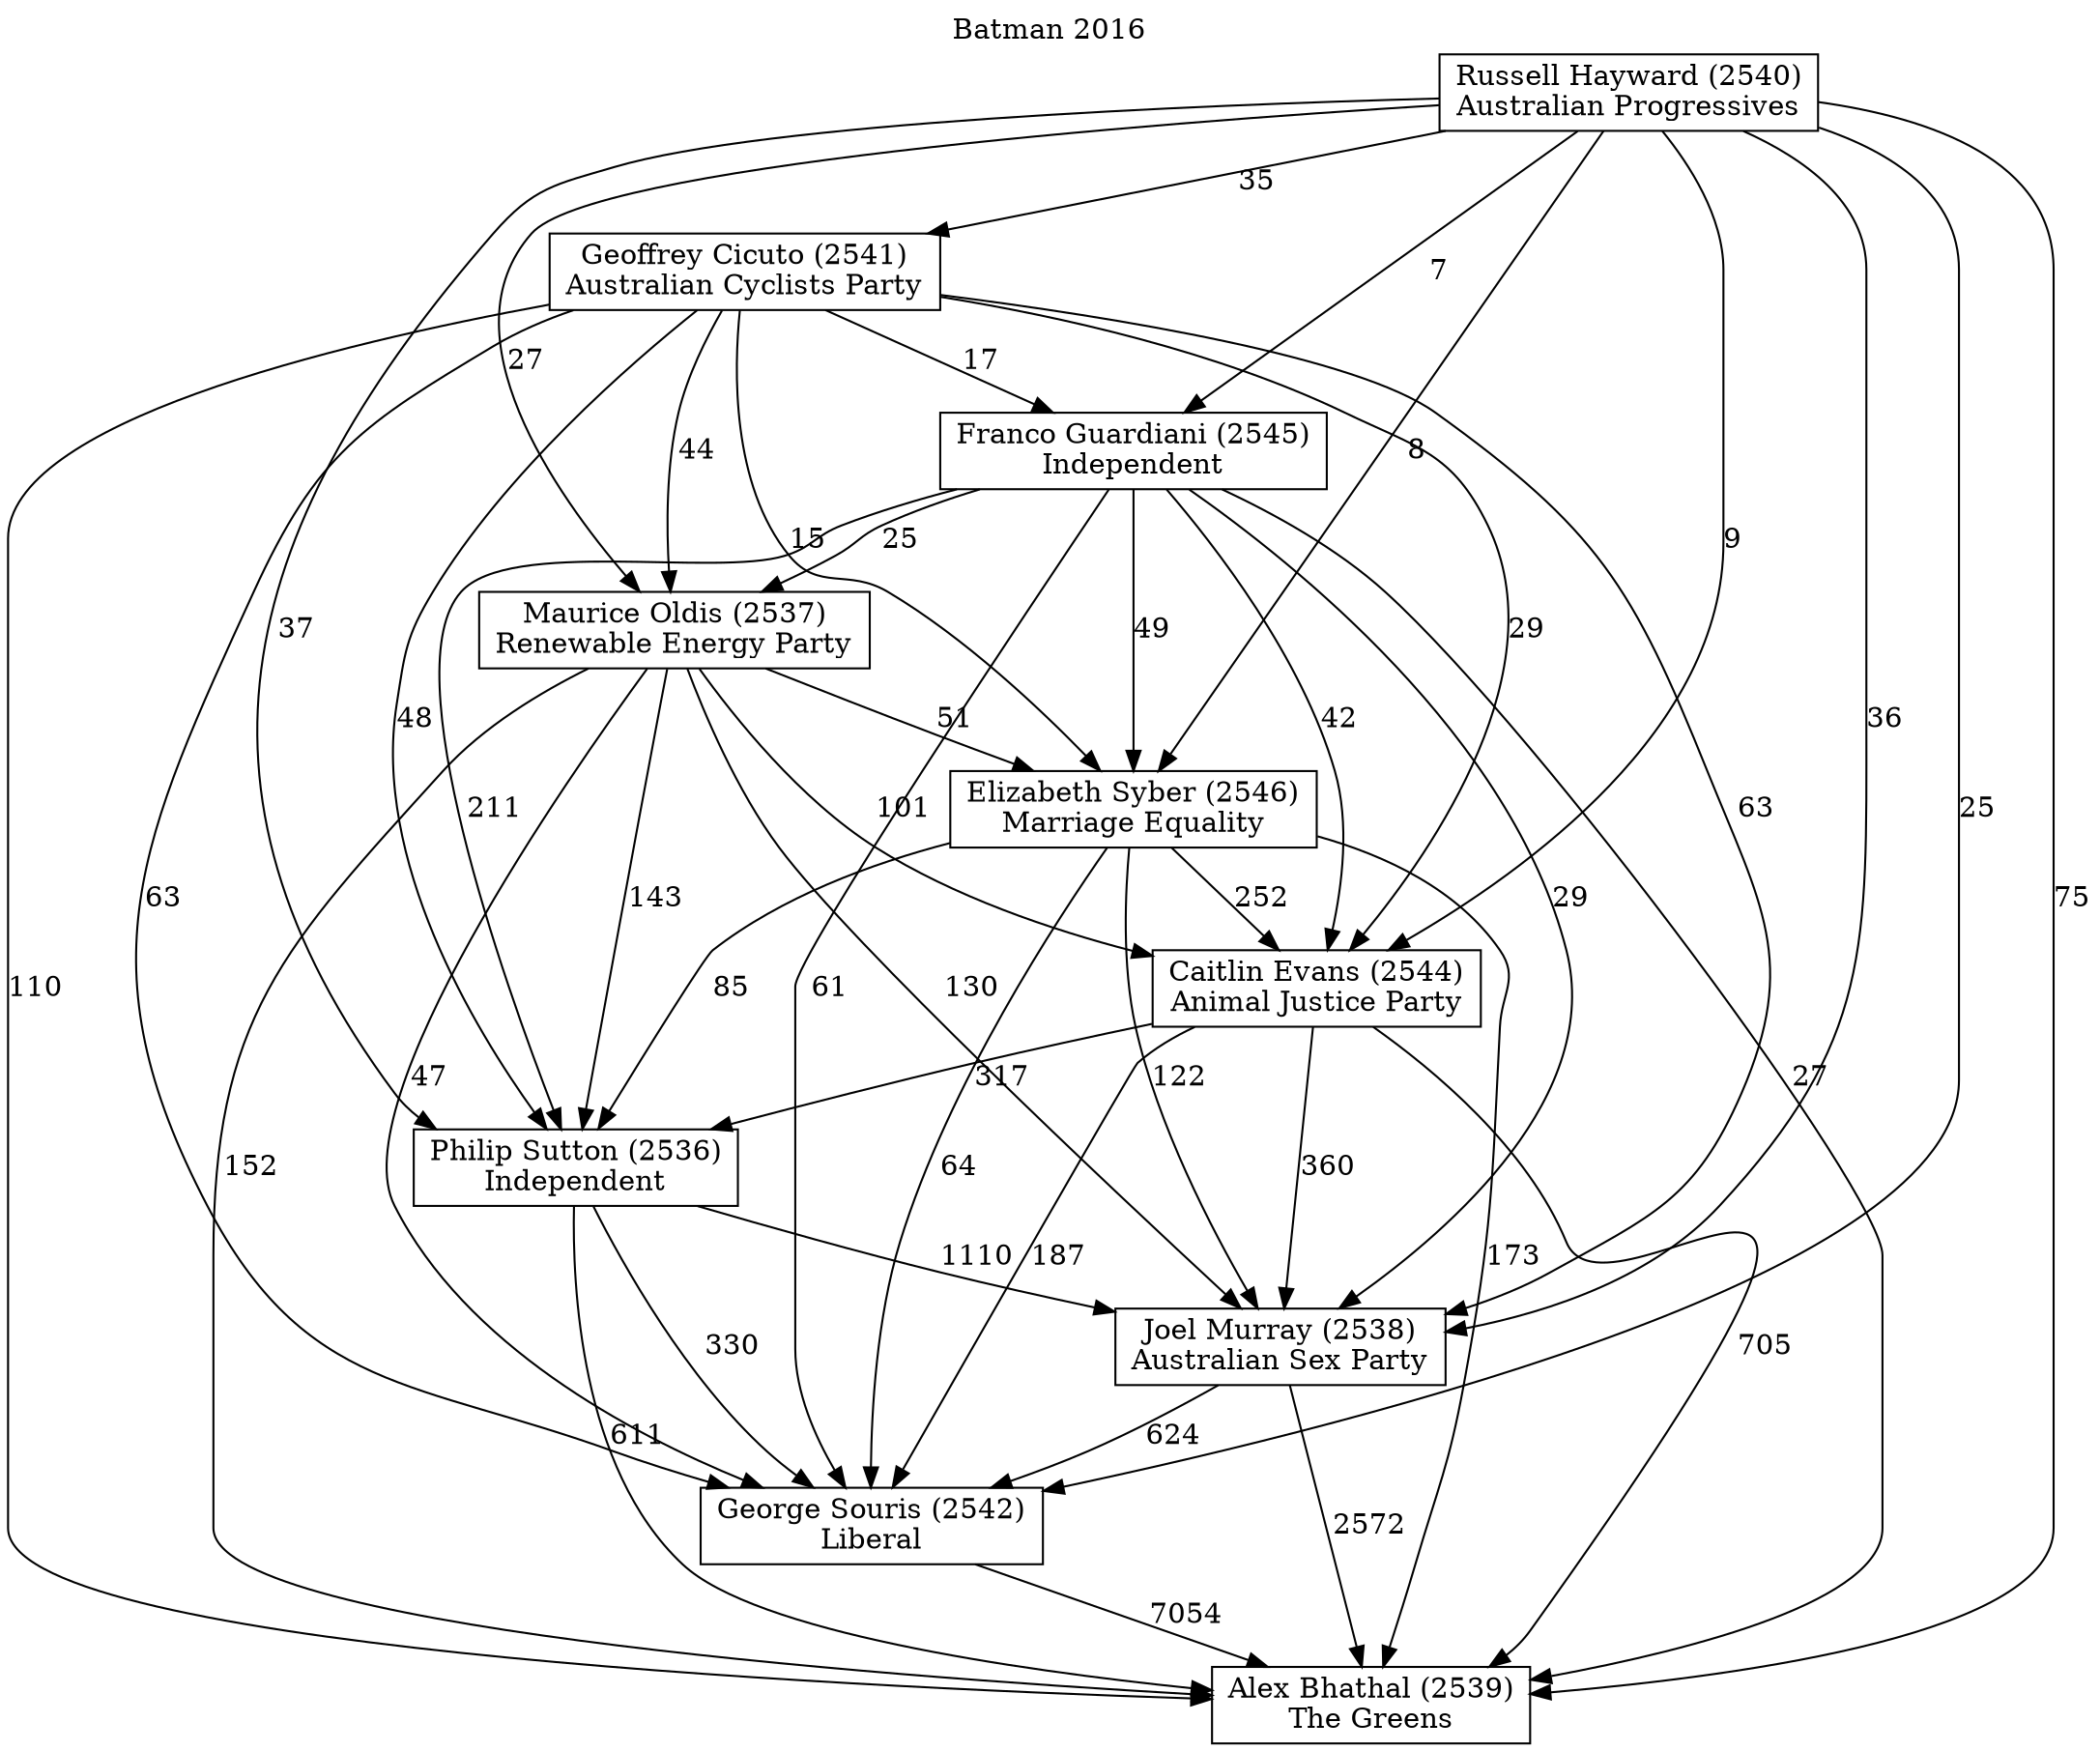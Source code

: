 // House preference flow
digraph "Alex Bhathal (2539)_Batman_2016" {
	graph [label="Batman 2016" labelloc=t mclimit=10]
	node [shape=box]
	"Joel Murray (2538)" [label="Joel Murray (2538)
Australian Sex Party"]
	"Elizabeth Syber (2546)" [label="Elizabeth Syber (2546)
Marriage Equality"]
	"Alex Bhathal (2539)" [label="Alex Bhathal (2539)
The Greens"]
	"George Souris (2542)" [label="George Souris (2542)
Liberal"]
	"Caitlin Evans (2544)" [label="Caitlin Evans (2544)
Animal Justice Party"]
	"Geoffrey Cicuto (2541)" [label="Geoffrey Cicuto (2541)
Australian Cyclists Party"]
	"Philip Sutton (2536)" [label="Philip Sutton (2536)
Independent"]
	"Franco Guardiani (2545)" [label="Franco Guardiani (2545)
Independent"]
	"Maurice Oldis (2537)" [label="Maurice Oldis (2537)
Renewable Energy Party"]
	"Russell Hayward (2540)" [label="Russell Hayward (2540)
Australian Progressives"]
	"Caitlin Evans (2544)" -> "George Souris (2542)" [label=187]
	"Elizabeth Syber (2546)" -> "Joel Murray (2538)" [label=122]
	"Maurice Oldis (2537)" -> "Elizabeth Syber (2546)" [label=51]
	"Geoffrey Cicuto (2541)" -> "Maurice Oldis (2537)" [label=44]
	"Caitlin Evans (2544)" -> "Philip Sutton (2536)" [label=317]
	"Philip Sutton (2536)" -> "George Souris (2542)" [label=330]
	"Geoffrey Cicuto (2541)" -> "Philip Sutton (2536)" [label=48]
	"Russell Hayward (2540)" -> "Caitlin Evans (2544)" [label=9]
	"Maurice Oldis (2537)" -> "Philip Sutton (2536)" [label=143]
	"Joel Murray (2538)" -> "Alex Bhathal (2539)" [label=2572]
	"Franco Guardiani (2545)" -> "Caitlin Evans (2544)" [label=42]
	"Franco Guardiani (2545)" -> "Elizabeth Syber (2546)" [label=49]
	"Russell Hayward (2540)" -> "George Souris (2542)" [label=25]
	"Joel Murray (2538)" -> "George Souris (2542)" [label=624]
	"Elizabeth Syber (2546)" -> "Alex Bhathal (2539)" [label=173]
	"Franco Guardiani (2545)" -> "Maurice Oldis (2537)" [label=25]
	"Franco Guardiani (2545)" -> "Alex Bhathal (2539)" [label=27]
	"George Souris (2542)" -> "Alex Bhathal (2539)" [label=7054]
	"Russell Hayward (2540)" -> "Maurice Oldis (2537)" [label=27]
	"Elizabeth Syber (2546)" -> "Philip Sutton (2536)" [label=85]
	"Philip Sutton (2536)" -> "Joel Murray (2538)" [label=1110]
	"Maurice Oldis (2537)" -> "George Souris (2542)" [label=47]
	"Elizabeth Syber (2546)" -> "Caitlin Evans (2544)" [label=252]
	"Geoffrey Cicuto (2541)" -> "Franco Guardiani (2545)" [label=17]
	"Russell Hayward (2540)" -> "Alex Bhathal (2539)" [label=75]
	"Maurice Oldis (2537)" -> "Alex Bhathal (2539)" [label=152]
	"Philip Sutton (2536)" -> "Alex Bhathal (2539)" [label=611]
	"Elizabeth Syber (2546)" -> "George Souris (2542)" [label=64]
	"Franco Guardiani (2545)" -> "Joel Murray (2538)" [label=29]
	"Geoffrey Cicuto (2541)" -> "Elizabeth Syber (2546)" [label=15]
	"Maurice Oldis (2537)" -> "Joel Murray (2538)" [label=130]
	"Russell Hayward (2540)" -> "Franco Guardiani (2545)" [label=7]
	"Geoffrey Cicuto (2541)" -> "George Souris (2542)" [label=63]
	"Geoffrey Cicuto (2541)" -> "Alex Bhathal (2539)" [label=110]
	"Franco Guardiani (2545)" -> "George Souris (2542)" [label=61]
	"Russell Hayward (2540)" -> "Geoffrey Cicuto (2541)" [label=35]
	"Geoffrey Cicuto (2541)" -> "Caitlin Evans (2544)" [label=29]
	"Maurice Oldis (2537)" -> "Caitlin Evans (2544)" [label=101]
	"Caitlin Evans (2544)" -> "Joel Murray (2538)" [label=360]
	"Franco Guardiani (2545)" -> "Philip Sutton (2536)" [label=211]
	"Russell Hayward (2540)" -> "Joel Murray (2538)" [label=36]
	"Caitlin Evans (2544)" -> "Alex Bhathal (2539)" [label=705]
	"Russell Hayward (2540)" -> "Elizabeth Syber (2546)" [label=8]
	"Geoffrey Cicuto (2541)" -> "Joel Murray (2538)" [label=63]
	"Russell Hayward (2540)" -> "Philip Sutton (2536)" [label=37]
}
